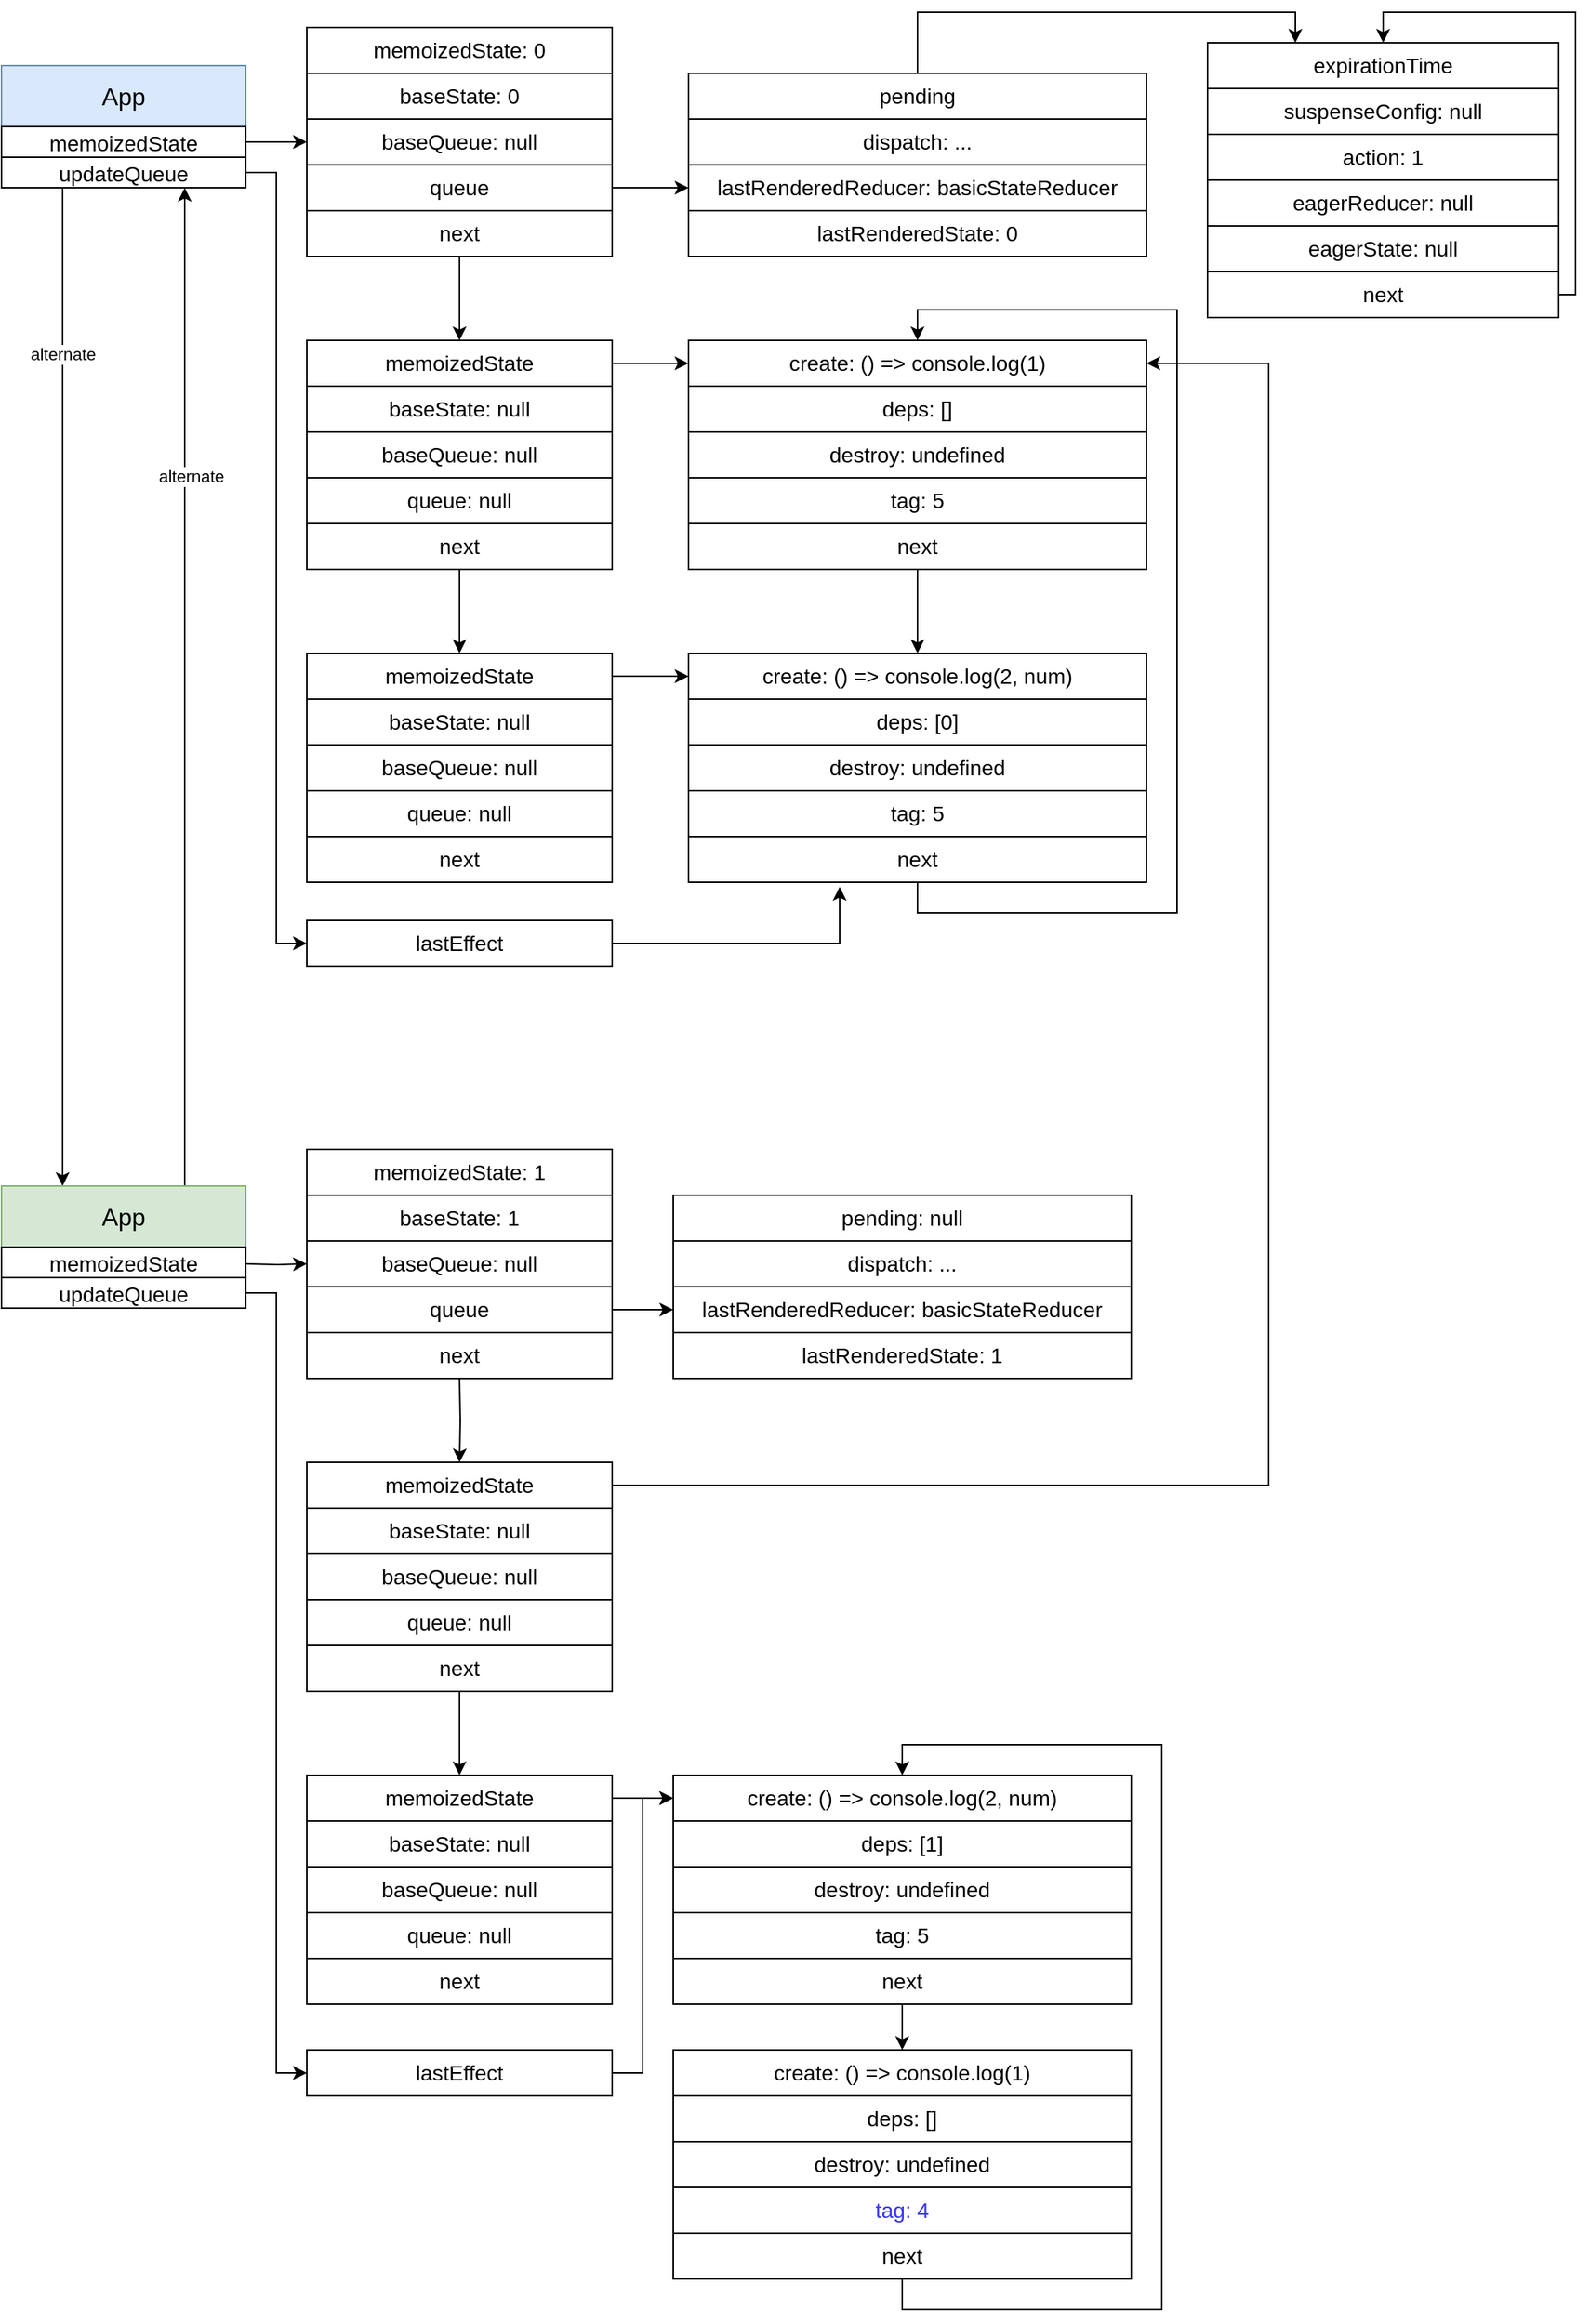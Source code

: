 <mxfile version="13.6.5" pages="2">
    <diagram id="sFeoPyR65rg2EYoxCu2J" name="Page-1">
        <mxGraphModel dx="1053" dy="713" grid="1" gridSize="10" guides="1" tooltips="1" connect="1" arrows="1" fold="1" page="1" pageScale="1" pageWidth="827" pageHeight="1169" math="0" shadow="0">
            <root>
                <mxCell id="0"/>
                <mxCell id="1" parent="0"/>
                <mxCell id="PddgiYVKy51nm9DqDGZB-1" value="App" style="rounded=0;whiteSpace=wrap;html=1;fontSize=16;fillColor=#dae8fc;strokeColor=#6c8ebf;" parent="1" vertex="1">
                    <mxGeometry x="200" y="200" width="160" height="40" as="geometry"/>
                </mxCell>
                <mxCell id="PddgiYVKy51nm9DqDGZB-11" style="edgeStyle=orthogonalEdgeStyle;rounded=0;orthogonalLoop=1;jettySize=auto;html=1;exitX=1;exitY=0.5;exitDx=0;exitDy=0;fontSize=16;" parent="1" source="PddgiYVKy51nm9DqDGZB-2" target="PddgiYVKy51nm9DqDGZB-6" edge="1">
                    <mxGeometry relative="1" as="geometry"/>
                </mxCell>
                <mxCell id="PddgiYVKy51nm9DqDGZB-2" value="&lt;font style=&quot;font-size: 14px&quot;&gt;memoizedState&lt;/font&gt;" style="rounded=0;whiteSpace=wrap;html=1;fontSize=16;" parent="1" vertex="1">
                    <mxGeometry x="200" y="240" width="160" height="20" as="geometry"/>
                </mxCell>
                <mxCell id="PddgiYVKy51nm9DqDGZB-4" value="&lt;span style=&quot;font-size: 14px;&quot;&gt;memoizedState: 0&lt;/span&gt;" style="rounded=0;whiteSpace=wrap;html=1;fontSize=14;" parent="1" vertex="1">
                    <mxGeometry x="400" y="175" width="200" height="30" as="geometry"/>
                </mxCell>
                <mxCell id="PddgiYVKy51nm9DqDGZB-5" value="baseState: 0" style="rounded=0;whiteSpace=wrap;html=1;fontSize=14;" parent="1" vertex="1">
                    <mxGeometry x="400" y="205" width="200" height="30" as="geometry"/>
                </mxCell>
                <mxCell id="PddgiYVKy51nm9DqDGZB-6" value="baseQueue: null" style="rounded=0;whiteSpace=wrap;html=1;fontSize=14;" parent="1" vertex="1">
                    <mxGeometry x="400" y="235" width="200" height="30" as="geometry"/>
                </mxCell>
                <mxCell id="PddgiYVKy51nm9DqDGZB-12" style="edgeStyle=orthogonalEdgeStyle;rounded=0;orthogonalLoop=1;jettySize=auto;html=1;exitX=1;exitY=0.5;exitDx=0;exitDy=0;fontSize=14;entryX=0;entryY=0.5;entryDx=0;entryDy=0;" parent="1" source="PddgiYVKy51nm9DqDGZB-7" edge="1" target="FrwFo-7Cvaj9nVNNmANv-23">
                    <mxGeometry relative="1" as="geometry">
                        <mxPoint x="640" y="280" as="targetPoint"/>
                    </mxGeometry>
                </mxCell>
                <mxCell id="PddgiYVKy51nm9DqDGZB-7" value="queue" style="rounded=0;whiteSpace=wrap;html=1;fontSize=14;" parent="1" vertex="1">
                    <mxGeometry x="400" y="265" width="200" height="30" as="geometry"/>
                </mxCell>
                <mxCell id="PddgiYVKy51nm9DqDGZB-24" style="edgeStyle=orthogonalEdgeStyle;rounded=0;orthogonalLoop=1;jettySize=auto;html=1;exitX=0.5;exitY=1;exitDx=0;exitDy=0;entryX=0.5;entryY=0;entryDx=0;entryDy=0;fontSize=14;fontColor=#000000;" parent="1" source="PddgiYVKy51nm9DqDGZB-9" target="PddgiYVKy51nm9DqDGZB-19" edge="1">
                    <mxGeometry relative="1" as="geometry"/>
                </mxCell>
                <mxCell id="PddgiYVKy51nm9DqDGZB-9" value="next" style="rounded=0;whiteSpace=wrap;html=1;fontSize=14;" parent="1" vertex="1">
                    <mxGeometry x="400" y="295" width="200" height="30" as="geometry"/>
                </mxCell>
                <mxCell id="PddgiYVKy51nm9DqDGZB-19" value="&lt;span style=&quot;font-size: 14px&quot;&gt;memoizedState&lt;/span&gt;" style="rounded=0;whiteSpace=wrap;html=1;fontSize=14;" parent="1" vertex="1">
                    <mxGeometry x="400" y="380" width="200" height="30" as="geometry"/>
                </mxCell>
                <mxCell id="PddgiYVKy51nm9DqDGZB-20" value="baseState: null" style="rounded=0;whiteSpace=wrap;html=1;fontSize=14;" parent="1" vertex="1">
                    <mxGeometry x="400" y="410" width="200" height="30" as="geometry"/>
                </mxCell>
                <mxCell id="PddgiYVKy51nm9DqDGZB-21" value="baseQueue: null" style="rounded=0;whiteSpace=wrap;html=1;fontSize=14;" parent="1" vertex="1">
                    <mxGeometry x="400" y="440" width="200" height="30" as="geometry"/>
                </mxCell>
                <mxCell id="PddgiYVKy51nm9DqDGZB-22" value="queue: null" style="rounded=0;whiteSpace=wrap;html=1;fontSize=14;" parent="1" vertex="1">
                    <mxGeometry x="400" y="470" width="200" height="30" as="geometry"/>
                </mxCell>
                <mxCell id="U7CGdYN_7ewJUNfa-8Mk-10" style="edgeStyle=orthogonalEdgeStyle;rounded=0;orthogonalLoop=1;jettySize=auto;html=1;exitX=0.5;exitY=1;exitDx=0;exitDy=0;entryX=0.5;entryY=0;entryDx=0;entryDy=0;" edge="1" parent="1" source="PddgiYVKy51nm9DqDGZB-23" target="U7CGdYN_7ewJUNfa-8Mk-1">
                    <mxGeometry relative="1" as="geometry"/>
                </mxCell>
                <mxCell id="PddgiYVKy51nm9DqDGZB-23" value="next" style="rounded=0;whiteSpace=wrap;html=1;fontSize=14;" parent="1" vertex="1">
                    <mxGeometry x="400" y="500" width="200" height="30" as="geometry"/>
                </mxCell>
                <mxCell id="PddgiYVKy51nm9DqDGZB-25" style="edgeStyle=orthogonalEdgeStyle;rounded=0;orthogonalLoop=1;jettySize=auto;html=1;exitX=1;exitY=0.5;exitDx=0;exitDy=0;fontSize=14;entryX=0;entryY=0.5;entryDx=0;entryDy=0;" parent="1" source="PddgiYVKy51nm9DqDGZB-19" target="PddgiYVKy51nm9DqDGZB-26" edge="1">
                    <mxGeometry relative="1" as="geometry">
                        <mxPoint x="750" y="485" as="targetPoint"/>
                        <mxPoint x="600" y="485" as="sourcePoint"/>
                        <Array as="points"/>
                    </mxGeometry>
                </mxCell>
                <mxCell id="PddgiYVKy51nm9DqDGZB-26" value="create: () =&amp;gt; console.log(1)" style="rounded=0;whiteSpace=wrap;html=1;fontSize=14;" parent="1" vertex="1">
                    <mxGeometry x="650" y="380" width="300" height="30" as="geometry"/>
                </mxCell>
                <mxCell id="PddgiYVKy51nm9DqDGZB-27" value="deps: []" style="rounded=0;whiteSpace=wrap;html=1;fontSize=14;" parent="1" vertex="1">
                    <mxGeometry x="650" y="410" width="300" height="30" as="geometry"/>
                </mxCell>
                <mxCell id="PddgiYVKy51nm9DqDGZB-28" value="destroy: undefined" style="rounded=0;whiteSpace=wrap;html=1;fontSize=14;" parent="1" vertex="1">
                    <mxGeometry x="650" y="440" width="300" height="30" as="geometry"/>
                </mxCell>
                <mxCell id="PddgiYVKy51nm9DqDGZB-29" value="tag: 5" style="rounded=0;whiteSpace=wrap;html=1;fontSize=14;" parent="1" vertex="1">
                    <mxGeometry x="650" y="470" width="300" height="30" as="geometry"/>
                </mxCell>
                <mxCell id="U7CGdYN_7ewJUNfa-8Mk-8" style="edgeStyle=orthogonalEdgeStyle;rounded=0;orthogonalLoop=1;jettySize=auto;html=1;exitX=0.5;exitY=1;exitDx=0;exitDy=0;entryX=0.5;entryY=0;entryDx=0;entryDy=0;" edge="1" parent="1" source="WnDHjIJW5Unx3fu1yhXS-1" target="WnDHjIJW5Unx3fu1yhXS-2">
                    <mxGeometry relative="1" as="geometry"/>
                </mxCell>
                <mxCell id="WnDHjIJW5Unx3fu1yhXS-1" value="next" style="rounded=0;whiteSpace=wrap;html=1;fontSize=14;" parent="1" vertex="1">
                    <mxGeometry x="650" y="500" width="300" height="30" as="geometry"/>
                </mxCell>
                <mxCell id="WnDHjIJW5Unx3fu1yhXS-2" value="create: () =&amp;gt; console.log(2, num)" style="rounded=0;whiteSpace=wrap;html=1;fontSize=14;" parent="1" vertex="1">
                    <mxGeometry x="650" y="585" width="300" height="30" as="geometry"/>
                </mxCell>
                <mxCell id="WnDHjIJW5Unx3fu1yhXS-3" value="deps: [0]" style="rounded=0;whiteSpace=wrap;html=1;fontSize=14;" parent="1" vertex="1">
                    <mxGeometry x="650" y="615" width="300" height="30" as="geometry"/>
                </mxCell>
                <mxCell id="WnDHjIJW5Unx3fu1yhXS-4" value="destroy: undefined" style="rounded=0;whiteSpace=wrap;html=1;fontSize=14;" parent="1" vertex="1">
                    <mxGeometry x="650" y="645" width="300" height="30" as="geometry"/>
                </mxCell>
                <mxCell id="WnDHjIJW5Unx3fu1yhXS-5" value="tag: 5" style="rounded=0;whiteSpace=wrap;html=1;fontSize=14;" parent="1" vertex="1">
                    <mxGeometry x="650" y="675" width="300" height="30" as="geometry"/>
                </mxCell>
                <mxCell id="U7CGdYN_7ewJUNfa-8Mk-9" style="edgeStyle=orthogonalEdgeStyle;rounded=0;orthogonalLoop=1;jettySize=auto;html=1;entryX=0.5;entryY=0;entryDx=0;entryDy=0;exitX=0.5;exitY=1;exitDx=0;exitDy=0;" edge="1" parent="1" source="WnDHjIJW5Unx3fu1yhXS-6" target="PddgiYVKy51nm9DqDGZB-26">
                    <mxGeometry relative="1" as="geometry">
                        <Array as="points">
                            <mxPoint x="800" y="755"/>
                            <mxPoint x="970" y="755"/>
                            <mxPoint x="970" y="360"/>
                            <mxPoint x="800" y="360"/>
                        </Array>
                    </mxGeometry>
                </mxCell>
                <mxCell id="WnDHjIJW5Unx3fu1yhXS-6" value="next" style="rounded=0;whiteSpace=wrap;html=1;fontSize=14;" parent="1" vertex="1">
                    <mxGeometry x="650" y="705" width="300" height="30" as="geometry"/>
                </mxCell>
                <mxCell id="WnDHjIJW5Unx3fu1yhXS-11" style="edgeStyle=orthogonalEdgeStyle;rounded=0;orthogonalLoop=1;jettySize=auto;html=1;exitX=1;exitY=0.5;exitDx=0;exitDy=0;entryX=0;entryY=0.5;entryDx=0;entryDy=0;" parent="1" source="WnDHjIJW5Unx3fu1yhXS-9" target="WnDHjIJW5Unx3fu1yhXS-10" edge="1">
                    <mxGeometry relative="1" as="geometry"/>
                </mxCell>
                <mxCell id="q10QnpeFrF96mbJcZ3aC-1" style="edgeStyle=orthogonalEdgeStyle;rounded=0;orthogonalLoop=1;jettySize=auto;html=1;exitX=0.25;exitY=1;exitDx=0;exitDy=0;entryX=0.25;entryY=0;entryDx=0;entryDy=0;" parent="1" source="WnDHjIJW5Unx3fu1yhXS-9" target="GV3TZQ_lbvVxqC_Bi82H-1" edge="1">
                    <mxGeometry relative="1" as="geometry"/>
                </mxCell>
                <mxCell id="q10QnpeFrF96mbJcZ3aC-3" value="alternate" style="edgeLabel;html=1;align=center;verticalAlign=middle;resizable=0;points=[];" parent="q10QnpeFrF96mbJcZ3aC-1" vertex="1" connectable="0">
                    <mxGeometry x="-0.668" relative="1" as="geometry">
                        <mxPoint as="offset"/>
                    </mxGeometry>
                </mxCell>
                <mxCell id="WnDHjIJW5Unx3fu1yhXS-9" value="&lt;font style=&quot;font-size: 14px&quot;&gt;updateQueue&lt;/font&gt;" style="rounded=0;whiteSpace=wrap;html=1;fontSize=16;" parent="1" vertex="1">
                    <mxGeometry x="200" y="260" width="160" height="20" as="geometry"/>
                </mxCell>
                <mxCell id="WnDHjIJW5Unx3fu1yhXS-12" style="edgeStyle=orthogonalEdgeStyle;rounded=0;orthogonalLoop=1;jettySize=auto;html=1;exitX=1;exitY=0.5;exitDx=0;exitDy=0;entryX=0.33;entryY=1.1;entryDx=0;entryDy=0;entryPerimeter=0;" parent="1" source="WnDHjIJW5Unx3fu1yhXS-10" target="WnDHjIJW5Unx3fu1yhXS-6" edge="1">
                    <mxGeometry relative="1" as="geometry"/>
                </mxCell>
                <mxCell id="WnDHjIJW5Unx3fu1yhXS-10" value="lastEffect" style="rounded=0;whiteSpace=wrap;html=1;fontSize=14;" parent="1" vertex="1">
                    <mxGeometry x="400" y="760" width="200" height="30" as="geometry"/>
                </mxCell>
                <mxCell id="FrwFo-7Cvaj9nVNNmANv-20" style="edgeStyle=orthogonalEdgeStyle;rounded=0;orthogonalLoop=1;jettySize=auto;html=1;exitX=0.5;exitY=0;exitDx=0;exitDy=0;entryX=0.25;entryY=0;entryDx=0;entryDy=0;" parent="1" source="FrwFo-7Cvaj9nVNNmANv-21" target="FrwFo-7Cvaj9nVNNmANv-25" edge="1">
                    <mxGeometry relative="1" as="geometry"/>
                </mxCell>
                <mxCell id="FrwFo-7Cvaj9nVNNmANv-21" value="pending" style="rounded=0;whiteSpace=wrap;html=1;fontSize=14;" parent="1" vertex="1">
                    <mxGeometry x="650" y="205" width="300" height="30" as="geometry"/>
                </mxCell>
                <mxCell id="FrwFo-7Cvaj9nVNNmANv-22" value="dispatch: ..." style="rounded=0;whiteSpace=wrap;html=1;fontSize=14;" parent="1" vertex="1">
                    <mxGeometry x="650" y="235" width="300" height="30" as="geometry"/>
                </mxCell>
                <mxCell id="FrwFo-7Cvaj9nVNNmANv-23" value="&lt;font style=&quot;font-size: 14px;&quot;&gt;lastRenderedReducer:&amp;nbsp;&lt;span style=&quot;background-color: rgb(255, 255, 255); font-size: 14px;&quot;&gt;basicStateReducer&lt;/span&gt;&lt;/font&gt;" style="rounded=0;whiteSpace=wrap;html=1;fontSize=14;" parent="1" vertex="1">
                    <mxGeometry x="650" y="265" width="300" height="30" as="geometry"/>
                </mxCell>
                <mxCell id="FrwFo-7Cvaj9nVNNmANv-24" value="lastRenderedState: 0" style="rounded=0;whiteSpace=wrap;html=1;fontSize=14;" parent="1" vertex="1">
                    <mxGeometry x="650" y="295" width="300" height="30" as="geometry"/>
                </mxCell>
                <mxCell id="FrwFo-7Cvaj9nVNNmANv-25" value="&lt;div&gt;expirationTime&lt;/div&gt;" style="rounded=0;whiteSpace=wrap;html=1;fontSize=14;" parent="1" vertex="1">
                    <mxGeometry x="990" y="185" width="230" height="30" as="geometry"/>
                </mxCell>
                <mxCell id="FrwFo-7Cvaj9nVNNmANv-26" value="&lt;div&gt;suspenseConfig: null&lt;/div&gt;" style="rounded=0;whiteSpace=wrap;html=1;fontSize=14;" parent="1" vertex="1">
                    <mxGeometry x="990" y="215" width="230" height="30" as="geometry"/>
                </mxCell>
                <mxCell id="FrwFo-7Cvaj9nVNNmANv-27" value="action: 1" style="rounded=0;whiteSpace=wrap;html=1;fontSize=14;" parent="1" vertex="1">
                    <mxGeometry x="990" y="245" width="230" height="30" as="geometry"/>
                </mxCell>
                <mxCell id="FrwFo-7Cvaj9nVNNmANv-28" value="eagerReducer: &lt;span style=&quot;background-color: rgb(255 , 255 , 255)&quot;&gt;null&lt;/span&gt;" style="rounded=0;whiteSpace=wrap;html=1;fontSize=14;" parent="1" vertex="1">
                    <mxGeometry x="990" y="275" width="230" height="30" as="geometry"/>
                </mxCell>
                <mxCell id="FrwFo-7Cvaj9nVNNmANv-29" value="&lt;span style=&quot;font-family: &amp;#34;helvetica&amp;#34;&quot;&gt;eagerState: null&lt;/span&gt;" style="rounded=0;whiteSpace=wrap;html=1;fontSize=14;" parent="1" vertex="1">
                    <mxGeometry x="990" y="305" width="230" height="30" as="geometry"/>
                </mxCell>
                <mxCell id="FrwFo-7Cvaj9nVNNmANv-30" style="edgeStyle=orthogonalEdgeStyle;rounded=0;orthogonalLoop=1;jettySize=auto;html=1;exitX=1;exitY=0.5;exitDx=0;exitDy=0;entryX=0.5;entryY=0;entryDx=0;entryDy=0;" parent="1" source="FrwFo-7Cvaj9nVNNmANv-31" target="FrwFo-7Cvaj9nVNNmANv-25" edge="1">
                    <mxGeometry relative="1" as="geometry">
                        <Array as="points">
                            <mxPoint x="1231" y="350"/>
                            <mxPoint x="1231" y="165"/>
                            <mxPoint x="1105" y="165"/>
                        </Array>
                        <mxPoint x="1308.5" y="185" as="targetPoint"/>
                    </mxGeometry>
                </mxCell>
                <mxCell id="FrwFo-7Cvaj9nVNNmANv-31" value="next" style="rounded=0;whiteSpace=wrap;html=1;fontSize=14;" parent="1" vertex="1">
                    <mxGeometry x="990" y="335" width="230" height="30" as="geometry"/>
                </mxCell>
                <mxCell id="q10QnpeFrF96mbJcZ3aC-2" style="edgeStyle=orthogonalEdgeStyle;rounded=0;orthogonalLoop=1;jettySize=auto;html=1;exitX=0.75;exitY=0;exitDx=0;exitDy=0;entryX=0.75;entryY=1;entryDx=0;entryDy=0;" parent="1" source="GV3TZQ_lbvVxqC_Bi82H-1" target="WnDHjIJW5Unx3fu1yhXS-9" edge="1">
                    <mxGeometry relative="1" as="geometry"/>
                </mxCell>
                <mxCell id="q10QnpeFrF96mbJcZ3aC-4" value="alternate" style="edgeLabel;html=1;align=center;verticalAlign=middle;resizable=0;points=[];" parent="q10QnpeFrF96mbJcZ3aC-2" vertex="1" connectable="0">
                    <mxGeometry x="0.424" y="-4" relative="1" as="geometry">
                        <mxPoint as="offset"/>
                    </mxGeometry>
                </mxCell>
                <mxCell id="GV3TZQ_lbvVxqC_Bi82H-1" value="App" style="rounded=0;whiteSpace=wrap;html=1;fontSize=16;fillColor=#d5e8d4;strokeColor=#82b366;" parent="1" vertex="1">
                    <mxGeometry x="200" y="934" width="160" height="40" as="geometry"/>
                </mxCell>
                <mxCell id="GV3TZQ_lbvVxqC_Bi82H-2" value="&lt;font style=&quot;font-size: 14px&quot;&gt;memoizedState&lt;/font&gt;" style="rounded=0;whiteSpace=wrap;html=1;fontSize=16;" parent="1" vertex="1">
                    <mxGeometry x="200" y="974" width="160" height="20" as="geometry"/>
                </mxCell>
                <mxCell id="U7CGdYN_7ewJUNfa-8Mk-19" style="edgeStyle=orthogonalEdgeStyle;rounded=0;orthogonalLoop=1;jettySize=auto;html=1;exitX=1;exitY=0.5;exitDx=0;exitDy=0;entryX=0;entryY=0.5;entryDx=0;entryDy=0;" edge="1" parent="1" source="GV3TZQ_lbvVxqC_Bi82H-3" target="U7CGdYN_7ewJUNfa-8Mk-18">
                    <mxGeometry relative="1" as="geometry"/>
                </mxCell>
                <mxCell id="GV3TZQ_lbvVxqC_Bi82H-3" value="&lt;font style=&quot;font-size: 14px&quot;&gt;updateQueue&lt;/font&gt;" style="rounded=0;whiteSpace=wrap;html=1;fontSize=16;" parent="1" vertex="1">
                    <mxGeometry x="200" y="994" width="160" height="20" as="geometry"/>
                </mxCell>
                <mxCell id="GV3TZQ_lbvVxqC_Bi82H-10" style="edgeStyle=orthogonalEdgeStyle;rounded=0;orthogonalLoop=1;jettySize=auto;html=1;fontSize=16;" parent="1" target="GV3TZQ_lbvVxqC_Bi82H-13" edge="1">
                    <mxGeometry relative="1" as="geometry">
                        <mxPoint x="360" y="985" as="sourcePoint"/>
                    </mxGeometry>
                </mxCell>
                <mxCell id="GV3TZQ_lbvVxqC_Bi82H-11" value="&lt;span style=&quot;font-size: 14px&quot;&gt;memoizedState: 1&lt;/span&gt;" style="rounded=0;whiteSpace=wrap;html=1;fontSize=14;" parent="1" vertex="1">
                    <mxGeometry x="400" y="910" width="200" height="30" as="geometry"/>
                </mxCell>
                <mxCell id="GV3TZQ_lbvVxqC_Bi82H-12" value="baseState: 1" style="rounded=0;whiteSpace=wrap;html=1;fontSize=14;" parent="1" vertex="1">
                    <mxGeometry x="400" y="940" width="200" height="30" as="geometry"/>
                </mxCell>
                <mxCell id="GV3TZQ_lbvVxqC_Bi82H-13" value="baseQueue: null" style="rounded=0;whiteSpace=wrap;html=1;fontSize=14;" parent="1" vertex="1">
                    <mxGeometry x="400" y="970" width="200" height="30" as="geometry"/>
                </mxCell>
                <mxCell id="GV3TZQ_lbvVxqC_Bi82H-14" style="edgeStyle=orthogonalEdgeStyle;rounded=0;orthogonalLoop=1;jettySize=auto;html=1;exitX=1;exitY=0.5;exitDx=0;exitDy=0;fontSize=14;entryX=0;entryY=0.5;entryDx=0;entryDy=0;" parent="1" source="GV3TZQ_lbvVxqC_Bi82H-15" target="GV3TZQ_lbvVxqC_Bi82H-19" edge="1">
                    <mxGeometry relative="1" as="geometry">
                        <mxPoint x="750" y="1015" as="targetPoint"/>
                    </mxGeometry>
                </mxCell>
                <mxCell id="GV3TZQ_lbvVxqC_Bi82H-15" value="queue" style="rounded=0;whiteSpace=wrap;html=1;fontSize=14;" parent="1" vertex="1">
                    <mxGeometry x="400" y="1000" width="200" height="30" as="geometry"/>
                </mxCell>
                <mxCell id="GV3TZQ_lbvVxqC_Bi82H-16" value="next" style="rounded=0;whiteSpace=wrap;html=1;fontSize=14;" parent="1" vertex="1">
                    <mxGeometry x="400" y="1030" width="200" height="30" as="geometry"/>
                </mxCell>
                <mxCell id="GV3TZQ_lbvVxqC_Bi82H-17" value="pending: null" style="rounded=0;whiteSpace=wrap;html=1;fontSize=14;" parent="1" vertex="1">
                    <mxGeometry x="640" y="940" width="300" height="30" as="geometry"/>
                </mxCell>
                <mxCell id="GV3TZQ_lbvVxqC_Bi82H-18" value="dispatch: ..." style="rounded=0;whiteSpace=wrap;html=1;fontSize=14;" parent="1" vertex="1">
                    <mxGeometry x="640" y="970" width="300" height="30" as="geometry"/>
                </mxCell>
                <mxCell id="GV3TZQ_lbvVxqC_Bi82H-19" value="&lt;font style=&quot;font-size: 14px;&quot;&gt;lastRenderedReducer:&amp;nbsp;&lt;span style=&quot;background-color: rgb(255, 255, 255); font-size: 14px;&quot;&gt;basicStateReducer&lt;/span&gt;&lt;/font&gt;" style="rounded=0;whiteSpace=wrap;html=1;fontSize=14;" parent="1" vertex="1">
                    <mxGeometry x="640" y="1000" width="300" height="30" as="geometry"/>
                </mxCell>
                <mxCell id="GV3TZQ_lbvVxqC_Bi82H-20" value="lastRenderedState: 1" style="rounded=0;whiteSpace=wrap;html=1;fontSize=14;" parent="1" vertex="1">
                    <mxGeometry x="640" y="1030" width="300" height="30" as="geometry"/>
                </mxCell>
                <mxCell id="GV3TZQ_lbvVxqC_Bi82H-23" value="create: () =&amp;gt; console.log(1)" style="rounded=0;whiteSpace=wrap;html=1;fontSize=14;" parent="1" vertex="1">
                    <mxGeometry x="640" y="1500" width="300" height="30" as="geometry"/>
                </mxCell>
                <mxCell id="GV3TZQ_lbvVxqC_Bi82H-24" value="deps: []" style="rounded=0;whiteSpace=wrap;html=1;fontSize=14;" parent="1" vertex="1">
                    <mxGeometry x="640" y="1530" width="300" height="30" as="geometry"/>
                </mxCell>
                <mxCell id="GV3TZQ_lbvVxqC_Bi82H-25" value="destroy: undefined" style="rounded=0;whiteSpace=wrap;html=1;fontSize=14;" parent="1" vertex="1">
                    <mxGeometry x="640" y="1560" width="300" height="30" as="geometry"/>
                </mxCell>
                <mxCell id="GV3TZQ_lbvVxqC_Bi82H-26" value="&lt;font color=&quot;#3333ff&quot;&gt;tag: 4&lt;/font&gt;" style="rounded=0;whiteSpace=wrap;html=1;fontSize=14;" parent="1" vertex="1">
                    <mxGeometry x="640" y="1590" width="300" height="30" as="geometry"/>
                </mxCell>
                <mxCell id="U7CGdYN_7ewJUNfa-8Mk-21" style="edgeStyle=orthogonalEdgeStyle;rounded=0;orthogonalLoop=1;jettySize=auto;html=1;entryX=0.5;entryY=0;entryDx=0;entryDy=0;exitX=0.5;exitY=1;exitDx=0;exitDy=0;" edge="1" parent="1" source="GV3TZQ_lbvVxqC_Bi82H-27" target="GV3TZQ_lbvVxqC_Bi82H-28">
                    <mxGeometry relative="1" as="geometry">
                        <Array as="points">
                            <mxPoint x="790" y="1670"/>
                            <mxPoint x="960" y="1670"/>
                            <mxPoint x="960" y="1300"/>
                            <mxPoint x="790" y="1300"/>
                        </Array>
                    </mxGeometry>
                </mxCell>
                <mxCell id="GV3TZQ_lbvVxqC_Bi82H-27" value="next" style="rounded=0;whiteSpace=wrap;html=1;fontSize=14;" parent="1" vertex="1">
                    <mxGeometry x="640" y="1620" width="300" height="30" as="geometry"/>
                </mxCell>
                <mxCell id="GV3TZQ_lbvVxqC_Bi82H-28" value="create: () =&amp;gt; console.log(2, num)" style="rounded=0;whiteSpace=wrap;html=1;fontSize=14;" parent="1" vertex="1">
                    <mxGeometry x="640" y="1320" width="300" height="30" as="geometry"/>
                </mxCell>
                <mxCell id="GV3TZQ_lbvVxqC_Bi82H-29" value="deps: [1]" style="rounded=0;whiteSpace=wrap;html=1;fontSize=14;" parent="1" vertex="1">
                    <mxGeometry x="640" y="1350" width="300" height="30" as="geometry"/>
                </mxCell>
                <mxCell id="GV3TZQ_lbvVxqC_Bi82H-30" value="destroy: undefined" style="rounded=0;whiteSpace=wrap;html=1;fontSize=14;" parent="1" vertex="1">
                    <mxGeometry x="640" y="1380" width="300" height="30" as="geometry"/>
                </mxCell>
                <mxCell id="GV3TZQ_lbvVxqC_Bi82H-31" value="tag: 5" style="rounded=0;whiteSpace=wrap;html=1;fontSize=14;" parent="1" vertex="1">
                    <mxGeometry x="640" y="1410" width="300" height="30" as="geometry"/>
                </mxCell>
                <mxCell id="U7CGdYN_7ewJUNfa-8Mk-22" style="edgeStyle=orthogonalEdgeStyle;rounded=0;orthogonalLoop=1;jettySize=auto;html=1;exitX=0.5;exitY=1;exitDx=0;exitDy=0;" edge="1" parent="1" source="GV3TZQ_lbvVxqC_Bi82H-32" target="GV3TZQ_lbvVxqC_Bi82H-23">
                    <mxGeometry relative="1" as="geometry"/>
                </mxCell>
                <mxCell id="GV3TZQ_lbvVxqC_Bi82H-32" value="next" style="rounded=0;whiteSpace=wrap;html=1;fontSize=14;" parent="1" vertex="1">
                    <mxGeometry x="640" y="1440" width="300" height="30" as="geometry"/>
                </mxCell>
                <mxCell id="GV3TZQ_lbvVxqC_Bi82H-87" style="edgeStyle=orthogonalEdgeStyle;rounded=0;orthogonalLoop=1;jettySize=auto;html=1;exitX=0.5;exitY=1;exitDx=0;exitDy=0;entryX=0.5;entryY=0;entryDx=0;entryDy=0;fontSize=14;fontColor=#000000;" parent="1" target="GV3TZQ_lbvVxqC_Bi82H-88" edge="1">
                    <mxGeometry relative="1" as="geometry">
                        <mxPoint x="500" y="1060" as="sourcePoint"/>
                    </mxGeometry>
                </mxCell>
                <mxCell id="U7CGdYN_7ewJUNfa-8Mk-17" style="edgeStyle=orthogonalEdgeStyle;rounded=0;orthogonalLoop=1;jettySize=auto;html=1;exitX=1;exitY=0.5;exitDx=0;exitDy=0;entryX=1;entryY=0.5;entryDx=0;entryDy=0;" edge="1" parent="1" source="GV3TZQ_lbvVxqC_Bi82H-88" target="PddgiYVKy51nm9DqDGZB-26">
                    <mxGeometry relative="1" as="geometry">
                        <Array as="points">
                            <mxPoint x="1030" y="1130"/>
                            <mxPoint x="1030" y="395"/>
                        </Array>
                    </mxGeometry>
                </mxCell>
                <mxCell id="GV3TZQ_lbvVxqC_Bi82H-88" value="&lt;span style=&quot;font-size: 14px&quot;&gt;memoizedState&lt;/span&gt;" style="rounded=0;whiteSpace=wrap;html=1;fontSize=14;" parent="1" vertex="1">
                    <mxGeometry x="400" y="1115" width="200" height="30" as="geometry"/>
                </mxCell>
                <mxCell id="GV3TZQ_lbvVxqC_Bi82H-89" value="baseState: null" style="rounded=0;whiteSpace=wrap;html=1;fontSize=14;" parent="1" vertex="1">
                    <mxGeometry x="400" y="1145" width="200" height="30" as="geometry"/>
                </mxCell>
                <mxCell id="GV3TZQ_lbvVxqC_Bi82H-90" value="baseQueue: null" style="rounded=0;whiteSpace=wrap;html=1;fontSize=14;" parent="1" vertex="1">
                    <mxGeometry x="400" y="1175" width="200" height="30" as="geometry"/>
                </mxCell>
                <mxCell id="GV3TZQ_lbvVxqC_Bi82H-91" value="queue: null" style="rounded=0;whiteSpace=wrap;html=1;fontSize=14;" parent="1" vertex="1">
                    <mxGeometry x="400" y="1205" width="200" height="30" as="geometry"/>
                </mxCell>
                <mxCell id="U7CGdYN_7ewJUNfa-8Mk-16" style="edgeStyle=orthogonalEdgeStyle;rounded=0;orthogonalLoop=1;jettySize=auto;html=1;exitX=0.5;exitY=1;exitDx=0;exitDy=0;" edge="1" parent="1" source="GV3TZQ_lbvVxqC_Bi82H-92" target="U7CGdYN_7ewJUNfa-8Mk-11">
                    <mxGeometry relative="1" as="geometry"/>
                </mxCell>
                <mxCell id="GV3TZQ_lbvVxqC_Bi82H-92" value="next" style="rounded=0;whiteSpace=wrap;html=1;fontSize=14;" parent="1" vertex="1">
                    <mxGeometry x="400" y="1235" width="200" height="30" as="geometry"/>
                </mxCell>
                <mxCell id="U7CGdYN_7ewJUNfa-8Mk-7" style="edgeStyle=orthogonalEdgeStyle;rounded=0;orthogonalLoop=1;jettySize=auto;html=1;exitX=1;exitY=0.5;exitDx=0;exitDy=0;" edge="1" parent="1" source="U7CGdYN_7ewJUNfa-8Mk-1" target="WnDHjIJW5Unx3fu1yhXS-2">
                    <mxGeometry relative="1" as="geometry"/>
                </mxCell>
                <mxCell id="U7CGdYN_7ewJUNfa-8Mk-1" value="&lt;span style=&quot;font-size: 14px&quot;&gt;memoizedState&lt;/span&gt;" style="rounded=0;whiteSpace=wrap;html=1;fontSize=14;" vertex="1" parent="1">
                    <mxGeometry x="400" y="585" width="200" height="30" as="geometry"/>
                </mxCell>
                <mxCell id="U7CGdYN_7ewJUNfa-8Mk-2" value="baseState: null" style="rounded=0;whiteSpace=wrap;html=1;fontSize=14;" vertex="1" parent="1">
                    <mxGeometry x="400" y="615" width="200" height="30" as="geometry"/>
                </mxCell>
                <mxCell id="U7CGdYN_7ewJUNfa-8Mk-3" value="baseQueue: null" style="rounded=0;whiteSpace=wrap;html=1;fontSize=14;" vertex="1" parent="1">
                    <mxGeometry x="400" y="645" width="200" height="30" as="geometry"/>
                </mxCell>
                <mxCell id="U7CGdYN_7ewJUNfa-8Mk-4" value="queue: null" style="rounded=0;whiteSpace=wrap;html=1;fontSize=14;" vertex="1" parent="1">
                    <mxGeometry x="400" y="675" width="200" height="30" as="geometry"/>
                </mxCell>
                <mxCell id="U7CGdYN_7ewJUNfa-8Mk-5" value="next" style="rounded=0;whiteSpace=wrap;html=1;fontSize=14;" vertex="1" parent="1">
                    <mxGeometry x="400" y="705" width="200" height="30" as="geometry"/>
                </mxCell>
                <mxCell id="U7CGdYN_7ewJUNfa-8Mk-20" style="edgeStyle=orthogonalEdgeStyle;rounded=0;orthogonalLoop=1;jettySize=auto;html=1;exitX=1;exitY=0.5;exitDx=0;exitDy=0;entryX=0;entryY=0.5;entryDx=0;entryDy=0;" edge="1" parent="1" source="U7CGdYN_7ewJUNfa-8Mk-11" target="GV3TZQ_lbvVxqC_Bi82H-28">
                    <mxGeometry relative="1" as="geometry"/>
                </mxCell>
                <mxCell id="U7CGdYN_7ewJUNfa-8Mk-11" value="&lt;span style=&quot;font-size: 14px&quot;&gt;memoizedState&lt;/span&gt;" style="rounded=0;whiteSpace=wrap;html=1;fontSize=14;" vertex="1" parent="1">
                    <mxGeometry x="400" y="1320" width="200" height="30" as="geometry"/>
                </mxCell>
                <mxCell id="U7CGdYN_7ewJUNfa-8Mk-12" value="baseState: null" style="rounded=0;whiteSpace=wrap;html=1;fontSize=14;" vertex="1" parent="1">
                    <mxGeometry x="400" y="1350" width="200" height="30" as="geometry"/>
                </mxCell>
                <mxCell id="U7CGdYN_7ewJUNfa-8Mk-13" value="baseQueue: null" style="rounded=0;whiteSpace=wrap;html=1;fontSize=14;" vertex="1" parent="1">
                    <mxGeometry x="400" y="1380" width="200" height="30" as="geometry"/>
                </mxCell>
                <mxCell id="U7CGdYN_7ewJUNfa-8Mk-14" value="queue: null" style="rounded=0;whiteSpace=wrap;html=1;fontSize=14;" vertex="1" parent="1">
                    <mxGeometry x="400" y="1410" width="200" height="30" as="geometry"/>
                </mxCell>
                <mxCell id="U7CGdYN_7ewJUNfa-8Mk-15" value="next" style="rounded=0;whiteSpace=wrap;html=1;fontSize=14;" vertex="1" parent="1">
                    <mxGeometry x="400" y="1440" width="200" height="30" as="geometry"/>
                </mxCell>
                <mxCell id="U7CGdYN_7ewJUNfa-8Mk-23" style="edgeStyle=orthogonalEdgeStyle;rounded=0;orthogonalLoop=1;jettySize=auto;html=1;exitX=1;exitY=0.5;exitDx=0;exitDy=0;entryX=0;entryY=0.5;entryDx=0;entryDy=0;" edge="1" parent="1" source="U7CGdYN_7ewJUNfa-8Mk-18" target="GV3TZQ_lbvVxqC_Bi82H-28">
                    <mxGeometry relative="1" as="geometry"/>
                </mxCell>
                <mxCell id="U7CGdYN_7ewJUNfa-8Mk-18" value="lastEffect" style="rounded=0;whiteSpace=wrap;html=1;fontSize=14;" vertex="1" parent="1">
                    <mxGeometry x="400" y="1500" width="200" height="30" as="geometry"/>
                </mxCell>
            </root>
        </mxGraphModel>
    </diagram>
    <diagram id="gWZyklyBV3rZA-K7qELZ" name="Page-2">
        <mxGraphModel dx="321" dy="713" grid="1" gridSize="10" guides="1" tooltips="1" connect="1" arrows="1" fold="1" page="1" pageScale="1" pageWidth="827" pageHeight="1169" math="0" shadow="0">
            <root>
                <mxCell id="y6AtrcNOzKqOhUv7cTyo-0"/>
                <mxCell id="y6AtrcNOzKqOhUv7cTyo-1" parent="y6AtrcNOzKqOhUv7cTyo-0"/>
            </root>
        </mxGraphModel>
    </diagram>
</mxfile>